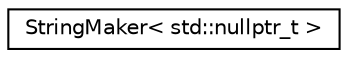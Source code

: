 digraph "Graphical Class Hierarchy"
{
  edge [fontname="Helvetica",fontsize="10",labelfontname="Helvetica",labelfontsize="10"];
  node [fontname="Helvetica",fontsize="10",shape=record];
  rankdir="LR";
  Node1 [label="StringMaker\< std::nullptr_t \>",height=0.2,width=0.4,color="black", fillcolor="white", style="filled",URL="$structCatch_1_1StringMaker_3_01std_1_1nullptr__t_01_4.html"];
}
